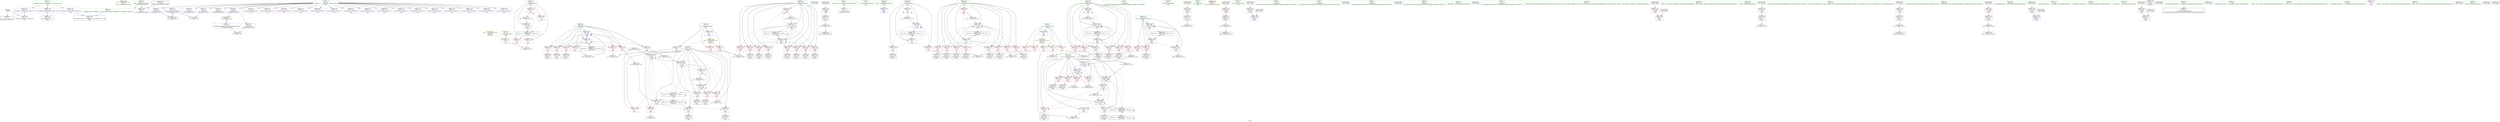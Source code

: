 digraph "SVFG" {
	label="SVFG";

	Node0x5580557dcf60 [shape=record,color=grey,label="{NodeID: 0\nNullPtr}"];
	Node0x5580557dcf60 -> Node0x5580557ef2c0[style=solid];
	Node0x5580557dcf60 -> Node0x558055801ad0[style=solid];
	Node0x558055801bd0 [shape=record,color=blue,label="{NodeID: 194\n69\<--68\n.addr\<--\n__cxx_global_array_dtor\n}"];
	Node0x5580557ff210 [shape=record,color=purple,label="{NodeID: 111\n53\<--52\narrayctor.next\<--arrayctor.cur\n__cxx_global_var_init.1\n}"];
	Node0x5580557ff210 -> Node0x5580558038c0[style=solid];
	Node0x5580557ff210 -> Node0x558055813b80[style=solid];
	Node0x5580557ee070 [shape=record,color=green,label="{NodeID: 28\n93\<--94\n__\<--___field_insensitive\nmain\n}"];
	Node0x5580557ee070 -> Node0x558055803f30[style=solid];
	Node0x5580557ee070 -> Node0x558055804000[style=solid];
	Node0x5580557ee070 -> Node0x5580558040d0[style=solid];
	Node0x5580557ee070 -> Node0x558055801d70[style=solid];
	Node0x5580557ee070 -> Node0x55805580a0a0[style=solid];
	Node0x558055811000 [shape=record,color=grey,label="{NodeID: 305\n201 = Binary(200, 202, )\n}"];
	Node0x558055811000 -> Node0x558055802320[style=solid];
	Node0x558055804d00 [shape=record,color=red,label="{NodeID: 139\n166\<--99\n\<--j\nmain\n}"];
	Node0x558055804d00 -> Node0x558055812080[style=solid];
	Node0x5580557ff920 [shape=record,color=black,label="{NodeID: 56\n190\<--189\nconv28\<--\nmain\n}"];
	Node0x55805583b1c0 [shape=record,color=black,label="{NodeID: 416\n61 = PHI()\n}"];
	Node0x558055813a00 [shape=record,color=grey,label="{NodeID: 333\n221 = cmp(220, 164, )\n}"];
	Node0x558055813a00 -> Node0x558055484770[style=solid];
	Node0x5580558063c0 [shape=record,color=red,label="{NodeID: 167\n353\<--105\n\<--j65\nmain\n}"];
	Node0x5580558063c0 -> Node0x558055811a80[style=solid];
	Node0x558055800fe0 [shape=record,color=purple,label="{NodeID: 84\n31\<--4\n\<--_ZStL8__ioinit\n__cxx_global_var_init\n}"];
	Node0x5580557ed6f0 [shape=record,color=green,label="{NodeID: 1\n7\<--1\n__dso_handle\<--dummyObj\nGlob }"];
	Node0x558055801ca0 [shape=record,color=blue,label="{NodeID: 195\n89\<--9\nretval\<--\nmain\n}"];
	Node0x5580557ff2e0 [shape=record,color=purple,label="{NodeID: 112\n76\<--75\narraydestroy.element\<--arraydestroy.elementPast\n__cxx_global_array_dtor\n}"];
	Node0x5580557ff2e0 -> Node0x5580558108e0[style=solid];
	Node0x5580557ff2e0 -> Node0x558055813d00[style=solid];
	Node0x5580557ee140 [shape=record,color=green,label="{NodeID: 29\n95\<--96\ni\<--i_field_insensitive\nmain\n}"];
	Node0x5580557ee140 -> Node0x5580558041a0[style=solid];
	Node0x5580557ee140 -> Node0x558055804270[style=solid];
	Node0x5580557ee140 -> Node0x558055804340[style=solid];
	Node0x5580557ee140 -> Node0x558055801e40[style=solid];
	Node0x5580557ee140 -> Node0x558055801f10[style=solid];
	Node0x558055811180 [shape=record,color=grey,label="{NodeID: 306\n246 = Binary(245, 116, )\n}"];
	Node0x558055811180 -> Node0x558055802660[style=solid];
	Node0x558055804dd0 [shape=record,color=red,label="{NodeID: 140\n189\<--99\n\<--j\nmain\n}"];
	Node0x558055804dd0 -> Node0x5580557ff920[style=solid];
	Node0x5580557ff9f0 [shape=record,color=black,label="{NodeID: 57\n194\<--193\nidxprom30\<--\nmain\n}"];
	Node0x558055813b80 [shape=record,color=grey,label="{NodeID: 334\n59 = cmp(53, 58, )\n}"];
	Node0x558055806490 [shape=record,color=red,label="{NodeID: 168\n280\<--107\n\<--k76\nmain\n}"];
	Node0x558055806490 -> Node0x558055812980[style=solid];
	Node0x5580558010b0 [shape=record,color=purple,label="{NodeID: 85\n50\<--13\n\<--_Z1aB5cxx11\n__cxx_global_var_init.1\n}"];
	Node0x5580558010b0 -> Node0x5580558038c0[style=solid];
	Node0x5580557dcd60 [shape=record,color=green,label="{NodeID: 2\n9\<--1\n\<--dummyObj\nCan only get source location for instruction, argument, global var or function.}"];
	Node0x558055801d70 [shape=record,color=blue,label="{NodeID: 196\n93\<--116\n__\<--\nmain\n}"];
	Node0x558055801d70 -> Node0x558055820cd0[style=dashed];
	Node0x5580557ff3b0 [shape=record,color=red,label="{NodeID: 113\n127\<--8\n\<--n\nmain\n}"];
	Node0x5580557ff3b0 -> Node0x558055813880[style=solid];
	Node0x5580557ee210 [shape=record,color=green,label="{NodeID: 30\n97\<--98\ni7\<--i7_field_insensitive\nmain\n}"];
	Node0x5580557ee210 -> Node0x558055804410[style=solid];
	Node0x5580557ee210 -> Node0x5580558044e0[style=solid];
	Node0x5580557ee210 -> Node0x5580558045b0[style=solid];
	Node0x5580557ee210 -> Node0x558055804680[style=solid];
	Node0x5580557ee210 -> Node0x558055804750[style=solid];
	Node0x5580557ee210 -> Node0x558055804820[style=solid];
	Node0x5580557ee210 -> Node0x5580558048f0[style=solid];
	Node0x5580557ee210 -> Node0x5580558049c0[style=solid];
	Node0x5580557ee210 -> Node0x558055804a90[style=solid];
	Node0x5580557ee210 -> Node0x558055801fe0[style=solid];
	Node0x5580557ee210 -> Node0x558055802730[style=solid];
	Node0x558055811300 [shape=record,color=grey,label="{NodeID: 307\n206 = Binary(205, 116, )\n}"];
	Node0x558055811300 -> Node0x5580558023f0[style=solid];
	Node0x558055804ea0 [shape=record,color=red,label="{NodeID: 141\n205\<--99\n\<--j\nmain\n}"];
	Node0x558055804ea0 -> Node0x558055811300[style=solid];
	Node0x5580557ffac0 [shape=record,color=black,label="{NodeID: 58\n197\<--196\nconv32\<--\nmain\n}"];
	Node0x558055813d00 [shape=record,color=grey,label="{NodeID: 335\n81 = cmp(76, 80, )\n}"];
	Node0x558055806560 [shape=record,color=red,label="{NodeID: 169\n283\<--107\n\<--k76\nmain\n}"];
	Node0x558055806560 -> Node0x5580558003b0[style=solid];
	Node0x558055801180 [shape=record,color=purple,label="{NodeID: 86\n57\<--13\n\<--_Z1aB5cxx11\n__cxx_global_var_init.1\n}"];
	Node0x5580557ecec0 [shape=record,color=green,label="{NodeID: 3\n16\<--1\n_ZSt3cin\<--dummyObj\nGlob }"];
	Node0x558055801e40 [shape=record,color=blue,label="{NodeID: 197\n95\<--9\ni\<--\nmain\n}"];
	Node0x558055801e40 -> Node0x5580558041a0[style=dashed];
	Node0x558055801e40 -> Node0x558055804270[style=dashed];
	Node0x558055801e40 -> Node0x558055804340[style=dashed];
	Node0x558055801e40 -> Node0x558055801f10[style=dashed];
	Node0x558055801e40 -> Node0x5580558211d0[style=dashed];
	Node0x5580557ff480 [shape=record,color=red,label="{NodeID: 114\n144\<--8\n\<--n\nmain\n}"];
	Node0x5580557ff480 -> Node0x558055812e00[style=solid];
	Node0x5580557ee2e0 [shape=record,color=green,label="{NodeID: 31\n99\<--100\nj\<--j_field_insensitive\nmain\n}"];
	Node0x5580557ee2e0 -> Node0x558055804b60[style=solid];
	Node0x5580557ee2e0 -> Node0x558055804c30[style=solid];
	Node0x5580557ee2e0 -> Node0x558055804d00[style=solid];
	Node0x5580557ee2e0 -> Node0x558055804dd0[style=solid];
	Node0x5580557ee2e0 -> Node0x558055804ea0[style=solid];
	Node0x5580557ee2e0 -> Node0x558055804f70[style=solid];
	Node0x5580557ee2e0 -> Node0x558055805040[style=solid];
	Node0x5580557ee2e0 -> Node0x5580558020b0[style=solid];
	Node0x5580557ee2e0 -> Node0x558055802660[style=solid];
	Node0x558055811480 [shape=record,color=grey,label="{NodeID: 308\n310 = Binary(309, 202, )\n}"];
	Node0x558055811480 -> Node0x558055809a20[style=solid];
	Node0x558055804f70 [shape=record,color=red,label="{NodeID: 142\n228\<--99\n\<--j\nmain\n}"];
	Node0x558055804f70 -> Node0x5580557ffed0[style=solid];
	Node0x5580557ffb90 [shape=record,color=black,label="{NodeID: 59\n214\<--213\nidxprom37\<--\nmain\n}"];
	Node0x558055813e80 [shape=record,color=grey,label="{NodeID: 336\n163 = cmp(162, 164, )\n}"];
	Node0x558055806630 [shape=record,color=red,label="{NodeID: 170\n302\<--107\n\<--k76\nmain\n}"];
	Node0x558055806630 -> Node0x5580558007c0[style=solid];
	Node0x558055801250 [shape=record,color=purple,label="{NodeID: 87\n58\<--13\n\<--_Z1aB5cxx11\n__cxx_global_var_init.1\n}"];
	Node0x558055801250 -> Node0x558055813b80[style=solid];
	Node0x5580557ecf50 [shape=record,color=green,label="{NodeID: 4\n17\<--1\n.str\<--dummyObj\nGlob }"];
	Node0x558055801f10 [shape=record,color=blue,label="{NodeID: 198\n95\<--138\ni\<--inc\nmain\n}"];
	Node0x558055801f10 -> Node0x5580558041a0[style=dashed];
	Node0x558055801f10 -> Node0x558055804270[style=dashed];
	Node0x558055801f10 -> Node0x558055804340[style=dashed];
	Node0x558055801f10 -> Node0x558055801f10[style=dashed];
	Node0x558055801f10 -> Node0x5580558211d0[style=dashed];
	Node0x5580558039c0 [shape=record,color=red,label="{NodeID: 115\n257\<--8\n\<--n\nmain\n}"];
	Node0x5580558039c0 -> Node0x558055812b00[style=solid];
	Node0x5580557ee3b0 [shape=record,color=green,label="{NodeID: 32\n101\<--102\nk\<--k_field_insensitive\nmain\n}"];
	Node0x5580557ee3b0 -> Node0x558055805110[style=solid];
	Node0x5580557ee3b0 -> Node0x5580558051e0[style=solid];
	Node0x5580557ee3b0 -> Node0x5580558052b0[style=solid];
	Node0x5580557ee3b0 -> Node0x558055805380[style=solid];
	Node0x5580557ee3b0 -> Node0x558055805450[style=solid];
	Node0x5580557ee3b0 -> Node0x558055805520[style=solid];
	Node0x5580557ee3b0 -> Node0x5580558055f0[style=solid];
	Node0x5580557ee3b0 -> Node0x5580558056c0[style=solid];
	Node0x5580557ee3b0 -> Node0x558055802180[style=solid];
	Node0x5580557ee3b0 -> Node0x558055802320[style=solid];
	Node0x5580557ee3b0 -> Node0x5580558023f0[style=solid];
	Node0x5580557ee3b0 -> Node0x558055802590[style=solid];
	Node0x558055807fa0 [shape=record,color=yellow,style=double,label="{NodeID: 392\nRETMU(2V_2)\npts\{70 \}\nFun[__cxx_global_array_dtor]}"];
	Node0x558055811600 [shape=record,color=grey,label="{NodeID: 309\n240 = Binary(239, 116, )\n}"];
	Node0x558055811600 -> Node0x558055802590[style=solid];
	Node0x558055805040 [shape=record,color=red,label="{NodeID: 143\n245\<--99\n\<--j\nmain\n}"];
	Node0x558055805040 -> Node0x558055811180[style=solid];
	Node0x5580557ffc60 [shape=record,color=black,label="{NodeID: 60\n217\<--216\nconv39\<--\nmain\n}"];
	Node0x558055814000 [shape=record,color=grey,label="{NodeID: 337\n291 = cmp(290, 164, )\n}"];
	Node0x558055814000 -> Node0x558055810340[style=solid];
	Node0x558055806700 [shape=record,color=red,label="{NodeID: 171\n309\<--107\n\<--k76\nmain\n}"];
	Node0x558055806700 -> Node0x558055811480[style=solid];
	Node0x558055801320 [shape=record,color=purple,label="{NodeID: 88\n72\<--13\n\<--_Z1aB5cxx11\n__cxx_global_array_dtor\n}"];
	Node0x5580557ec400 [shape=record,color=green,label="{NodeID: 5\n19\<--1\n_ZSt4cout\<--dummyObj\nGlob }"];
	Node0x55805566c170 [shape=record,color=yellow,style=double,label="{NodeID: 365\n4V_1 = ENCHI(MR_4V_0)\npts\{10 \}\nFun[main]}"];
	Node0x55805566c170 -> Node0x5580557ff3b0[style=dashed];
	Node0x55805566c170 -> Node0x5580557ff480[style=dashed];
	Node0x55805566c170 -> Node0x5580558039c0[style=dashed];
	Node0x55805566c170 -> Node0x558055803a50[style=dashed];
	Node0x55805566c170 -> Node0x558055803b20[style=dashed];
	Node0x558055801fe0 [shape=record,color=blue,label="{NodeID: 199\n97\<--9\ni7\<--\nmain\n}"];
	Node0x558055801fe0 -> Node0x558055804410[style=dashed];
	Node0x558055801fe0 -> Node0x5580558044e0[style=dashed];
	Node0x558055801fe0 -> Node0x5580558045b0[style=dashed];
	Node0x558055801fe0 -> Node0x558055804680[style=dashed];
	Node0x558055801fe0 -> Node0x558055804750[style=dashed];
	Node0x558055801fe0 -> Node0x558055804820[style=dashed];
	Node0x558055801fe0 -> Node0x5580558048f0[style=dashed];
	Node0x558055801fe0 -> Node0x5580558049c0[style=dashed];
	Node0x558055801fe0 -> Node0x558055804a90[style=dashed];
	Node0x558055801fe0 -> Node0x558055802730[style=dashed];
	Node0x558055801fe0 -> Node0x5580558216d0[style=dashed];
	Node0x558055803a50 [shape=record,color=red,label="{NodeID: 116\n318\<--8\n\<--n\nmain\n}"];
	Node0x558055803a50 -> Node0x558055813280[style=solid];
	Node0x5580557ee480 [shape=record,color=green,label="{NodeID: 33\n103\<--104\ni61\<--i61_field_insensitive\nmain\n}"];
	Node0x5580557ee480 -> Node0x558055805790[style=solid];
	Node0x5580557ee480 -> Node0x558055805860[style=solid];
	Node0x5580557ee480 -> Node0x558055805930[style=solid];
	Node0x5580557ee480 -> Node0x558055805a00[style=solid];
	Node0x5580557ee480 -> Node0x558055805ad0[style=solid];
	Node0x5580557ee480 -> Node0x558055805ba0[style=solid];
	Node0x5580557ee480 -> Node0x558055805c70[style=solid];
	Node0x5580557ee480 -> Node0x558055802800[style=solid];
	Node0x5580557ee480 -> Node0x558055809e30[style=solid];
	Node0x558055838420 [shape=record,color=black,label="{NodeID: 393\n191 = PHI()\n}"];
	Node0x558055838420 -> Node0x558055806f20[style=solid];
	Node0x558055811780 [shape=record,color=grey,label="{NodeID: 310\n359 = Binary(358, 116, )\n}"];
	Node0x558055811780 -> Node0x558055809e30[style=solid];
	Node0x558055805110 [shape=record,color=red,label="{NodeID: 144\n170\<--101\n\<--k\nmain\n}"];
	Node0x558055805110 -> Node0x558055812800[style=solid];
	Node0x5580557ffd30 [shape=record,color=black,label="{NodeID: 61\n220\<--219\nconv41\<--\nmain\n}"];
	Node0x5580557ffd30 -> Node0x558055813a00[style=solid];
	Node0x5580558067d0 [shape=record,color=red,label="{NodeID: 172\n317\<--107\n\<--k76\nmain\n}"];
	Node0x5580558067d0 -> Node0x558055813280[style=solid];
	Node0x5580558013f0 [shape=record,color=purple,label="{NodeID: 89\n73\<--13\n\<--_Z1aB5cxx11\n__cxx_global_array_dtor\n}"];
	Node0x5580558013f0 -> Node0x5580558108e0[style=solid];
	Node0x5580557ec490 [shape=record,color=green,label="{NodeID: 6\n21\<--1\n\<--dummyObj\nCan only get source location for instruction, argument, global var or function.}"];
	Node0x558055828440 [shape=record,color=yellow,style=double,label="{NodeID: 366\n6V_1 = ENCHI(MR_6V_0)\npts\{12 \}\nFun[main]}"];
	Node0x558055828440 -> Node0x558055803bf0[style=dashed];
	Node0x558055828440 -> Node0x558055803cc0[style=dashed];
	Node0x558055828440 -> Node0x558055803d90[style=dashed];
	Node0x5580558020b0 [shape=record,color=blue,label="{NodeID: 200\n99\<--9\nj\<--\nmain\n}"];
	Node0x5580558020b0 -> Node0x558055804b60[style=dashed];
	Node0x5580558020b0 -> Node0x558055804c30[style=dashed];
	Node0x5580558020b0 -> Node0x558055804d00[style=dashed];
	Node0x5580558020b0 -> Node0x558055804dd0[style=dashed];
	Node0x5580558020b0 -> Node0x558055804ea0[style=dashed];
	Node0x5580558020b0 -> Node0x558055804f70[style=dashed];
	Node0x5580558020b0 -> Node0x558055805040[style=dashed];
	Node0x5580558020b0 -> Node0x5580558020b0[style=dashed];
	Node0x5580558020b0 -> Node0x558055802660[style=dashed];
	Node0x5580558020b0 -> Node0x558055821bd0[style=dashed];
	Node0x558055803b20 [shape=record,color=red,label="{NodeID: 117\n370\<--8\n\<--n\nmain\n}"];
	Node0x558055803b20 -> Node0x558055813580[style=solid];
	Node0x5580557ee940 [shape=record,color=green,label="{NodeID: 34\n105\<--106\nj65\<--j65_field_insensitive\nmain\n}"];
	Node0x5580557ee940 -> Node0x558055805d40[style=solid];
	Node0x5580557ee940 -> Node0x558055805e10[style=solid];
	Node0x5580557ee940 -> Node0x558055805ee0[style=solid];
	Node0x5580557ee940 -> Node0x558055805fb0[style=solid];
	Node0x5580557ee940 -> Node0x558055806080[style=solid];
	Node0x5580557ee940 -> Node0x558055806150[style=solid];
	Node0x5580557ee940 -> Node0x558055806220[style=solid];
	Node0x5580557ee940 -> Node0x5580558062f0[style=solid];
	Node0x5580557ee940 -> Node0x5580558063c0[style=solid];
	Node0x5580557ee940 -> Node0x5580558028d0[style=solid];
	Node0x5580557ee940 -> Node0x558055809d60[style=solid];
	Node0x558055839320 [shape=record,color=black,label="{NodeID: 394\n198 = PHI()\n}"];
	Node0x558055839320 -> Node0x558055802250[style=solid];
	Node0x558055811900 [shape=record,color=grey,label="{NodeID: 311\n386 = Binary(385, 116, )\n}"];
	Node0x558055811900 -> Node0x558055809fd0[style=solid];
	Node0x5580558051e0 [shape=record,color=red,label="{NodeID: 145\n176\<--101\n\<--k\nmain\n}"];
	Node0x5580558051e0 -> Node0x5580557ff6b0[style=solid];
	Node0x5580557ffe00 [shape=record,color=black,label="{NodeID: 62\n226\<--225\nidxprom45\<--\nmain\n}"];
	Node0x55805581f3d0 [shape=record,color=black,label="{NodeID: 339\nMR_20V_4 = PHI(MR_20V_11, MR_20V_3, )\npts\{102 \}\n}"];
	Node0x55805581f3d0 -> Node0x558055802180[style=dashed];
	Node0x55805581f3d0 -> Node0x55805581f3d0[style=dashed];
	Node0x55805581f3d0 -> Node0x5580558220d0[style=dashed];
	Node0x5580558068a0 [shape=record,color=red,label="{NodeID: 173\n321\<--107\n\<--k76\nmain\n}"];
	Node0x5580558068a0 -> Node0x558055800960[style=solid];
	Node0x5580558014c0 [shape=record,color=purple,label="{NodeID: 90\n80\<--13\n\<--_Z1aB5cxx11\n__cxx_global_array_dtor\n}"];
	Node0x5580558014c0 -> Node0x558055813d00[style=solid];
	Node0x5580557ed3e0 [shape=record,color=green,label="{NodeID: 7\n116\<--1\n\<--dummyObj\nCan only get source location for instruction, argument, global var or function.}"];
	Node0x558055802180 [shape=record,color=blue,label="{NodeID: 201\n101\<--167\nk\<--sub\nmain\n}"];
	Node0x558055802180 -> Node0x558055805110[style=dashed];
	Node0x558055802180 -> Node0x5580558051e0[style=dashed];
	Node0x558055802180 -> Node0x5580558052b0[style=dashed];
	Node0x558055802180 -> Node0x558055805380[style=dashed];
	Node0x558055802180 -> Node0x558055802320[style=dashed];
	Node0x558055802180 -> Node0x5580558023f0[style=dashed];
	Node0x558055803bf0 [shape=record,color=red,label="{NodeID: 118\n150\<--11\n\<--m\nmain\n}"];
	Node0x558055803bf0 -> Node0x558055813100[style=solid];
	Node0x5580557eea10 [shape=record,color=green,label="{NodeID: 35\n107\<--108\nk76\<--k76_field_insensitive\nmain\n}"];
	Node0x5580557eea10 -> Node0x558055806490[style=solid];
	Node0x5580557eea10 -> Node0x558055806560[style=solid];
	Node0x5580557eea10 -> Node0x558055806630[style=solid];
	Node0x5580557eea10 -> Node0x558055806700[style=solid];
	Node0x5580557eea10 -> Node0x5580558067d0[style=solid];
	Node0x5580557eea10 -> Node0x5580558068a0[style=solid];
	Node0x5580557eea10 -> Node0x558055806970[style=solid];
	Node0x5580557eea10 -> Node0x558055806a40[style=solid];
	Node0x5580557eea10 -> Node0x558055809880[style=solid];
	Node0x5580557eea10 -> Node0x558055809a20[style=solid];
	Node0x5580557eea10 -> Node0x558055809af0[style=solid];
	Node0x5580557eea10 -> Node0x558055809c90[style=solid];
	Node0x558055839420 [shape=record,color=black,label="{NodeID: 395\n122 = PHI()\n}"];
	Node0x558055811a80 [shape=record,color=grey,label="{NodeID: 312\n354 = Binary(353, 116, )\n}"];
	Node0x558055811a80 -> Node0x558055809d60[style=solid];
	Node0x5580558052b0 [shape=record,color=red,label="{NodeID: 146\n196\<--101\n\<--k\nmain\n}"];
	Node0x5580558052b0 -> Node0x5580557ffac0[style=solid];
	Node0x5580557ffed0 [shape=record,color=black,label="{NodeID: 63\n229\<--228\nconv47\<--\nmain\n}"];
	Node0x558055806970 [shape=record,color=red,label="{NodeID: 174\n340\<--107\n\<--k76\nmain\n}"];
	Node0x558055806970 -> Node0x558055800d70[style=solid];
	Node0x558055801590 [shape=record,color=purple,label="{NodeID: 91\n132\<--13\narrayidx\<--_Z1aB5cxx11\nmain\n}"];
	Node0x5580557ed470 [shape=record,color=green,label="{NodeID: 8\n164\<--1\n\<--dummyObj\nCan only get source location for instruction, argument, global var or function.}"];
	Node0x558055828600 [shape=record,color=yellow,style=double,label="{NodeID: 368\n10V_1 = ENCHI(MR_10V_0)\npts\{92 \}\nFun[main]}"];
	Node0x558055828600 -> Node0x558055803e60[style=dashed];
	Node0x558055802250 [shape=record,color=blue,label="{NodeID: 202\n198\<--192\ncall33\<--\nmain\n}"];
	Node0x558055803cc0 [shape=record,color=red,label="{NodeID: 119\n210\<--11\n\<--m\nmain\n}"];
	Node0x558055803cc0 -> Node0x558055812c80[style=solid];
	Node0x5580557eeae0 [shape=record,color=green,label="{NodeID: 36\n109\<--110\ni129\<--i129_field_insensitive\nmain\n}"];
	Node0x5580557eeae0 -> Node0x558055806b10[style=solid];
	Node0x5580557eeae0 -> Node0x558055806be0[style=solid];
	Node0x5580557eeae0 -> Node0x558055806cb0[style=solid];
	Node0x5580557eeae0 -> Node0x558055809f00[style=solid];
	Node0x5580557eeae0 -> Node0x558055809fd0[style=solid];
	Node0x558055839520 [shape=record,color=black,label="{NodeID: 396\n123 = PHI()\n}"];
	Node0x558055811c00 [shape=record,color=grey,label="{NodeID: 313\n391 = Binary(390, 116, )\n}"];
	Node0x558055811c00 -> Node0x55805580a0a0[style=solid];
	Node0x558055805380 [shape=record,color=red,label="{NodeID: 147\n200\<--101\n\<--k\nmain\n}"];
	Node0x558055805380 -> Node0x558055811000[style=solid];
	Node0x5580557fffa0 [shape=record,color=black,label="{NodeID: 64\n233\<--232\nidxprom49\<--\nmain\n}"];
	Node0x558055806a40 [shape=record,color=red,label="{NodeID: 175\n347\<--107\n\<--k76\nmain\n}"];
	Node0x558055806a40 -> Node0x558055812200[style=solid];
	Node0x558055801660 [shape=record,color=purple,label="{NodeID: 92\n155\<--13\narrayidx15\<--_Z1aB5cxx11\nmain\n}"];
	Node0x5580557ed500 [shape=record,color=green,label="{NodeID: 9\n184\<--1\n\<--dummyObj\nCan only get source location for instruction, argument, global var or function.}"];
	Node0x558055802320 [shape=record,color=blue,label="{NodeID: 203\n101\<--201\nk\<--dec\nmain\n}"];
	Node0x558055802320 -> Node0x558055805110[style=dashed];
	Node0x558055802320 -> Node0x5580558051e0[style=dashed];
	Node0x558055802320 -> Node0x5580558052b0[style=dashed];
	Node0x558055802320 -> Node0x558055805380[style=dashed];
	Node0x558055802320 -> Node0x558055802320[style=dashed];
	Node0x558055802320 -> Node0x5580558023f0[style=dashed];
	Node0x558055803d90 [shape=record,color=red,label="{NodeID: 120\n263\<--11\n\<--m\nmain\n}"];
	Node0x558055803d90 -> Node0x558055813400[style=solid];
	Node0x5580557eebb0 [shape=record,color=green,label="{NodeID: 37\n113\<--114\n_ZNSirsERi\<--_ZNSirsERi_field_insensitive\n}"];
	Node0x5580558395f0 [shape=record,color=black,label="{NodeID: 397\n133 = PHI()\n}"];
	Node0x558055811d80 [shape=record,color=grey,label="{NodeID: 314\n314 = Binary(313, 116, )\n}"];
	Node0x558055811d80 -> Node0x558055809af0[style=solid];
	Node0x558055805450 [shape=record,color=red,label="{NodeID: 148\n209\<--101\n\<--k\nmain\n}"];
	Node0x558055805450 -> Node0x558055812c80[style=solid];
	Node0x558055800070 [shape=record,color=black,label="{NodeID: 65\n236\<--235\nconv51\<--\nmain\n}"];
	Node0x558055806b10 [shape=record,color=red,label="{NodeID: 176\n369\<--109\n\<--i129\nmain\n}"];
	Node0x558055806b10 -> Node0x558055813580[style=solid];
	Node0x558055801730 [shape=record,color=purple,label="{NodeID: 93\n175\<--13\narrayidx21\<--_Z1aB5cxx11\nmain\n}"];
	Node0x5580557eff10 [shape=record,color=green,label="{NodeID: 10\n202\<--1\n\<--dummyObj\nCan only get source location for instruction, argument, global var or function.}"];
	Node0x5580558023f0 [shape=record,color=blue,label="{NodeID: 204\n101\<--206\nk\<--add\nmain\n}"];
	Node0x5580558023f0 -> Node0x558055805450[style=dashed];
	Node0x5580558023f0 -> Node0x558055805520[style=dashed];
	Node0x5580558023f0 -> Node0x5580558055f0[style=dashed];
	Node0x5580558023f0 -> Node0x5580558056c0[style=dashed];
	Node0x5580558023f0 -> Node0x558055802590[style=dashed];
	Node0x5580558023f0 -> Node0x55805581f3d0[style=dashed];
	Node0x558055803e60 [shape=record,color=red,label="{NodeID: 121\n119\<--91\n\<--_\nmain\n}"];
	Node0x558055803e60 -> Node0x558055813700[style=solid];
	Node0x5580557eec80 [shape=record,color=green,label="{NodeID: 38\n134\<--135\n_ZStrsIcSt11char_traitsIcESaIcEERSt13basic_istreamIT_T0_ES7_RNSt7__cxx1112basic_stringIS4_S5_T1_EE\<--_ZStrsIcSt11char_traitsIcESaIcEERSt13basic_istreamIT_T0_ES7_RNSt7__cxx1112basic_stringIS4_S5_T1_EE_field_insensitive\n}"];
	Node0x5580558396c0 [shape=record,color=black,label="{NodeID: 398\n230 = PHI()\n}"];
	Node0x5580558396c0 -> Node0x5580558070c0[style=solid];
	Node0x558055811f00 [shape=record,color=grey,label="{NodeID: 315\n138 = Binary(137, 116, )\n}"];
	Node0x558055811f00 -> Node0x558055801f10[style=solid];
	Node0x558055805520 [shape=record,color=red,label="{NodeID: 149\n216\<--101\n\<--k\nmain\n}"];
	Node0x558055805520 -> Node0x5580557ffc60[style=solid];
	Node0x558055800140 [shape=record,color=black,label="{NodeID: 66\n267\<--266\nidxprom69\<--\nmain\n}"];
	Node0x558055806be0 [shape=record,color=red,label="{NodeID: 177\n373\<--109\n\<--i129\nmain\n}"];
	Node0x558055806be0 -> Node0x558055800f10[style=solid];
	Node0x558055801800 [shape=record,color=purple,label="{NodeID: 94\n188\<--13\narrayidx27\<--_Z1aB5cxx11\nmain\n}"];
	Node0x5580557effe0 [shape=record,color=green,label="{NodeID: 11\n4\<--6\n_ZStL8__ioinit\<--_ZStL8__ioinit_field_insensitive\nGlob }"];
	Node0x5580557effe0 -> Node0x558055800fe0[style=solid];
	Node0x5580558024c0 [shape=record,color=blue,label="{NodeID: 205\n237\<--231\ncall52\<--\nmain\n}"];
	Node0x558055803f30 [shape=record,color=red,label="{NodeID: 122\n118\<--93\n\<--__\nmain\n}"];
	Node0x558055803f30 -> Node0x558055813700[style=solid];
	Node0x5580557eed50 [shape=record,color=green,label="{NodeID: 39\n159\<--160\n_ZNSt7__cxx1112basic_stringIcSt11char_traitsIcESaIcEEixEm\<--_ZNSt7__cxx1112basic_stringIcSt11char_traitsIcESaIcEEixEm_field_insensitive\n}"];
	Node0x558055839820 [shape=record,color=black,label="{NodeID: 399\n237 = PHI()\n}"];
	Node0x558055839820 -> Node0x5580558024c0[style=solid];
	Node0x558055812080 [shape=record,color=grey,label="{NodeID: 316\n167 = Binary(166, 116, )\n}"];
	Node0x558055812080 -> Node0x558055802180[style=solid];
	Node0x5580558055f0 [shape=record,color=red,label="{NodeID: 150\n235\<--101\n\<--k\nmain\n}"];
	Node0x5580558055f0 -> Node0x558055800070[style=solid];
	Node0x558055800210 [shape=record,color=black,label="{NodeID: 67\n270\<--269\nconv71\<--\nmain\n}"];
	Node0x558055820cd0 [shape=record,color=black,label="{NodeID: 344\nMR_12V_3 = PHI(MR_12V_4, MR_12V_2, )\npts\{94 \}\n}"];
	Node0x558055820cd0 -> Node0x558055803f30[style=dashed];
	Node0x558055820cd0 -> Node0x558055804000[style=dashed];
	Node0x558055820cd0 -> Node0x5580558040d0[style=dashed];
	Node0x558055820cd0 -> Node0x55805580a0a0[style=dashed];
	Node0x558055806cb0 [shape=record,color=red,label="{NodeID: 178\n385\<--109\n\<--i129\nmain\n}"];
	Node0x558055806cb0 -> Node0x558055811900[style=solid];
	Node0x5580558018d0 [shape=record,color=purple,label="{NodeID: 95\n195\<--13\narrayidx31\<--_Z1aB5cxx11\nmain\n}"];
	Node0x5580557f00b0 [shape=record,color=green,label="{NodeID: 12\n8\<--10\nn\<--n_field_insensitive\nGlob }"];
	Node0x5580557f00b0 -> Node0x5580557ff3b0[style=solid];
	Node0x5580557f00b0 -> Node0x5580557ff480[style=solid];
	Node0x5580557f00b0 -> Node0x5580558039c0[style=solid];
	Node0x5580557f00b0 -> Node0x558055803a50[style=solid];
	Node0x5580557f00b0 -> Node0x558055803b20[style=solid];
	Node0x5580557f00b0 -> Node0x5580558075a0[style=solid];
	Node0x558055802590 [shape=record,color=blue,label="{NodeID: 206\n101\<--240\nk\<--inc53\nmain\n}"];
	Node0x558055802590 -> Node0x558055805450[style=dashed];
	Node0x558055802590 -> Node0x558055805520[style=dashed];
	Node0x558055802590 -> Node0x5580558055f0[style=dashed];
	Node0x558055802590 -> Node0x5580558056c0[style=dashed];
	Node0x558055802590 -> Node0x558055802590[style=dashed];
	Node0x558055802590 -> Node0x55805581f3d0[style=dashed];
	Node0x558055804000 [shape=record,color=red,label="{NodeID: 123\n362\<--93\n\<--__\nmain\n}"];
	Node0x5580557eee20 [shape=record,color=green,label="{NodeID: 40\n365\<--366\nprintf\<--printf_field_insensitive\n}"];
	Node0x558055839920 [shape=record,color=black,label="{NodeID: 400\n158 = PHI()\n}"];
	Node0x558055839920 -> Node0x558055806d80[style=solid];
	Node0x558055812200 [shape=record,color=grey,label="{NodeID: 317\n348 = Binary(347, 116, )\n}"];
	Node0x558055812200 -> Node0x558055809c90[style=solid];
	Node0x5580558056c0 [shape=record,color=red,label="{NodeID: 151\n239\<--101\n\<--k\nmain\n}"];
	Node0x5580558056c0 -> Node0x558055811600[style=solid];
	Node0x5580558002e0 [shape=record,color=black,label="{NodeID: 68\n273\<--272\nconv73\<--\nmain\n}"];
	Node0x5580558002e0 -> Node0x558055812500[style=solid];
	Node0x5580558211d0 [shape=record,color=black,label="{NodeID: 345\nMR_14V_2 = PHI(MR_14V_4, MR_14V_1, )\npts\{96 \}\n}"];
	Node0x5580558211d0 -> Node0x558055801e40[style=dashed];
	Node0x558055806d80 [shape=record,color=red,label="{NodeID: 179\n161\<--158\n\<--call16\nmain\n}"];
	Node0x558055806d80 -> Node0x5580557ef7d0[style=solid];
	Node0x5580557fe580 [shape=record,color=purple,label="{NodeID: 96\n215\<--13\narrayidx38\<--_Z1aB5cxx11\nmain\n}"];
	Node0x5580557f0180 [shape=record,color=green,label="{NodeID: 13\n11\<--12\nm\<--m_field_insensitive\nGlob }"];
	Node0x5580557f0180 -> Node0x558055803bf0[style=solid];
	Node0x5580557f0180 -> Node0x558055803cc0[style=solid];
	Node0x5580557f0180 -> Node0x558055803d90[style=solid];
	Node0x5580557f0180 -> Node0x5580558076a0[style=solid];
	Node0x558055802660 [shape=record,color=blue,label="{NodeID: 207\n99\<--246\nj\<--inc56\nmain\n}"];
	Node0x558055802660 -> Node0x558055804b60[style=dashed];
	Node0x558055802660 -> Node0x558055804c30[style=dashed];
	Node0x558055802660 -> Node0x558055804d00[style=dashed];
	Node0x558055802660 -> Node0x558055804dd0[style=dashed];
	Node0x558055802660 -> Node0x558055804ea0[style=dashed];
	Node0x558055802660 -> Node0x558055804f70[style=dashed];
	Node0x558055802660 -> Node0x558055805040[style=dashed];
	Node0x558055802660 -> Node0x5580558020b0[style=dashed];
	Node0x558055802660 -> Node0x558055802660[style=dashed];
	Node0x558055802660 -> Node0x558055821bd0[style=dashed];
	Node0x5580558040d0 [shape=record,color=red,label="{NodeID: 124\n390\<--93\n\<--__\nmain\n}"];
	Node0x5580558040d0 -> Node0x558055811c00[style=solid];
	Node0x5580557eeef0 [shape=record,color=green,label="{NodeID: 41\n377\<--378\n_ZStlsIcSt11char_traitsIcESaIcEERSt13basic_ostreamIT_T0_ES7_RKNSt7__cxx1112basic_stringIS4_S5_T1_EE\<--_ZStlsIcSt11char_traitsIcESaIcEERSt13basic_ostreamIT_T0_ES7_RKNSt7__cxx1112basic_stringIS4_S5_T1_EE_field_insensitive\n}"];
	Node0x558055839a20 [shape=record,color=black,label="{NodeID: 401\n178 = PHI()\n}"];
	Node0x558055839a20 -> Node0x558055806e50[style=solid];
	Node0x558055812380 [shape=record,color=grey,label="{NodeID: 318\n251 = Binary(250, 116, )\n}"];
	Node0x558055812380 -> Node0x558055802730[style=solid];
	Node0x558055805790 [shape=record,color=red,label="{NodeID: 152\n256\<--103\n\<--i61\nmain\n}"];
	Node0x558055805790 -> Node0x558055812b00[style=solid];
	Node0x5580558003b0 [shape=record,color=black,label="{NodeID: 69\n284\<--283\nidxprom81\<--\nmain\n}"];
	Node0x5580558216d0 [shape=record,color=black,label="{NodeID: 346\nMR_16V_2 = PHI(MR_16V_4, MR_16V_1, )\npts\{98 \}\n}"];
	Node0x5580558216d0 -> Node0x558055801fe0[style=dashed];
	Node0x558055806e50 [shape=record,color=red,label="{NodeID: 180\n179\<--178\n\<--call23\nmain\n}"];
	Node0x558055806e50 -> Node0x5580557ff780[style=solid];
	Node0x5580557fe650 [shape=record,color=purple,label="{NodeID: 97\n227\<--13\narrayidx46\<--_Z1aB5cxx11\nmain\n}"];
	Node0x5580557f0250 [shape=record,color=green,label="{NodeID: 14\n13\<--15\n_Z1aB5cxx11\<--_Z1aB5cxx11_field_insensitive\nGlob }"];
	Node0x5580557f0250 -> Node0x5580558010b0[style=solid];
	Node0x5580557f0250 -> Node0x558055801180[style=solid];
	Node0x5580557f0250 -> Node0x558055801250[style=solid];
	Node0x5580557f0250 -> Node0x558055801320[style=solid];
	Node0x5580557f0250 -> Node0x5580558013f0[style=solid];
	Node0x5580557f0250 -> Node0x5580558014c0[style=solid];
	Node0x5580557f0250 -> Node0x558055801590[style=solid];
	Node0x5580557f0250 -> Node0x558055801660[style=solid];
	Node0x5580557f0250 -> Node0x558055801730[style=solid];
	Node0x5580557f0250 -> Node0x558055801800[style=solid];
	Node0x5580557f0250 -> Node0x5580558018d0[style=solid];
	Node0x5580557f0250 -> Node0x5580557fe580[style=solid];
	Node0x5580557f0250 -> Node0x5580557fe650[style=solid];
	Node0x5580557f0250 -> Node0x5580557fe720[style=solid];
	Node0x5580557f0250 -> Node0x5580557fe7f0[style=solid];
	Node0x5580557f0250 -> Node0x5580557fe8c0[style=solid];
	Node0x5580557f0250 -> Node0x5580557fe990[style=solid];
	Node0x5580557f0250 -> Node0x5580557fea60[style=solid];
	Node0x5580557f0250 -> Node0x5580557feb30[style=solid];
	Node0x5580557f0250 -> Node0x5580557fec00[style=solid];
	Node0x5580557f0250 -> Node0x5580557fecd0[style=solid];
	Node0x5580557f0250 -> Node0x5580557feda0[style=solid];
	Node0x558055802730 [shape=record,color=blue,label="{NodeID: 208\n97\<--251\ni7\<--inc59\nmain\n}"];
	Node0x558055802730 -> Node0x558055804410[style=dashed];
	Node0x558055802730 -> Node0x5580558044e0[style=dashed];
	Node0x558055802730 -> Node0x5580558045b0[style=dashed];
	Node0x558055802730 -> Node0x558055804680[style=dashed];
	Node0x558055802730 -> Node0x558055804750[style=dashed];
	Node0x558055802730 -> Node0x558055804820[style=dashed];
	Node0x558055802730 -> Node0x5580558048f0[style=dashed];
	Node0x558055802730 -> Node0x5580558049c0[style=dashed];
	Node0x558055802730 -> Node0x558055804a90[style=dashed];
	Node0x558055802730 -> Node0x558055802730[style=dashed];
	Node0x558055802730 -> Node0x5580558216d0[style=dashed];
	Node0x5580558041a0 [shape=record,color=red,label="{NodeID: 125\n126\<--95\n\<--i\nmain\n}"];
	Node0x5580558041a0 -> Node0x558055813880[style=solid];
	Node0x5580557eefc0 [shape=record,color=green,label="{NodeID: 42\n380\<--381\n_ZSt4endlIcSt11char_traitsIcEERSt13basic_ostreamIT_T0_ES6_\<--_ZSt4endlIcSt11char_traitsIcEERSt13basic_ostreamIT_T0_ES6__field_insensitive\n}"];
	Node0x558055839b20 [shape=record,color=black,label="{NodeID: 402\n326 = PHI()\n}"];
	Node0x558055839b20 -> Node0x558055807400[style=solid];
	Node0x558055812500 [shape=record,color=grey,label="{NodeID: 319\n274 = cmp(273, 164, )\n}"];
	Node0x558055805860 [shape=record,color=red,label="{NodeID: 153\n266\<--103\n\<--i61\nmain\n}"];
	Node0x558055805860 -> Node0x558055800140[style=solid];
	Node0x558055800480 [shape=record,color=black,label="{NodeID: 70\n287\<--286\nconv83\<--\nmain\n}"];
	Node0x558055821bd0 [shape=record,color=black,label="{NodeID: 347\nMR_18V_2 = PHI(MR_18V_3, MR_18V_1, )\npts\{100 \}\n}"];
	Node0x558055821bd0 -> Node0x5580558020b0[style=dashed];
	Node0x558055821bd0 -> Node0x558055821bd0[style=dashed];
	Node0x558055806f20 [shape=record,color=red,label="{NodeID: 181\n192\<--191\n\<--call29\nmain\n}"];
	Node0x558055806f20 -> Node0x558055802250[style=solid];
	Node0x5580557fe720 [shape=record,color=purple,label="{NodeID: 98\n234\<--13\narrayidx50\<--_Z1aB5cxx11\nmain\n}"];
	Node0x5580557ec9b0 [shape=record,color=green,label="{NodeID: 15\n20\<--24\nllvm.global_ctors\<--llvm.global_ctors_field_insensitive\nGlob }"];
	Node0x5580557ec9b0 -> Node0x5580557fef40[style=solid];
	Node0x5580557ec9b0 -> Node0x5580557ff010[style=solid];
	Node0x5580557ec9b0 -> Node0x5580557ff110[style=solid];
	Node0x558055802800 [shape=record,color=blue,label="{NodeID: 209\n103\<--9\ni61\<--\nmain\n}"];
	Node0x558055802800 -> Node0x558055805790[style=dashed];
	Node0x558055802800 -> Node0x558055805860[style=dashed];
	Node0x558055802800 -> Node0x558055805930[style=dashed];
	Node0x558055802800 -> Node0x558055805a00[style=dashed];
	Node0x558055802800 -> Node0x558055805ad0[style=dashed];
	Node0x558055802800 -> Node0x558055805ba0[style=dashed];
	Node0x558055802800 -> Node0x558055805c70[style=dashed];
	Node0x558055802800 -> Node0x558055809e30[style=dashed];
	Node0x558055802800 -> Node0x5580558225d0[style=dashed];
	Node0x558055804270 [shape=record,color=red,label="{NodeID: 126\n130\<--95\n\<--i\nmain\n}"];
	Node0x558055804270 -> Node0x5580557ef560[style=solid];
	Node0x5580557ef0c0 [shape=record,color=green,label="{NodeID: 43\n382\<--383\n_ZNSolsEPFRSoS_E\<--_ZNSolsEPFRSoS_E_field_insensitive\n}"];
	Node0x558055839c20 [shape=record,color=black,label="{NodeID: 403\n338 = PHI()\n}"];
	Node0x558055839c20 -> Node0x5580558074d0[style=solid];
	Node0x558055812680 [shape=record,color=grey,label="{NodeID: 320\n329 = cmp(328, 164, )\n}"];
	Node0x558055812680 -> Node0x558055803730[style=solid];
	Node0x558055805930 [shape=record,color=red,label="{NodeID: 154\n276\<--103\n\<--i61\nmain\n}"];
	Node0x558055805930 -> Node0x558055810e80[style=solid];
	Node0x558055800550 [shape=record,color=black,label="{NodeID: 71\n290\<--289\nconv85\<--\nmain\n}"];
	Node0x558055800550 -> Node0x558055814000[style=solid];
	Node0x5580558220d0 [shape=record,color=black,label="{NodeID: 348\nMR_20V_2 = PHI(MR_20V_3, MR_20V_1, )\npts\{102 \}\n}"];
	Node0x5580558220d0 -> Node0x55805581f3d0[style=dashed];
	Node0x5580558220d0 -> Node0x5580558220d0[style=dashed];
	Node0x558055806ff0 [shape=record,color=red,label="{NodeID: 182\n219\<--218\n\<--call40\nmain\n}"];
	Node0x558055806ff0 -> Node0x5580557ffd30[style=solid];
	Node0x5580557fe7f0 [shape=record,color=purple,label="{NodeID: 99\n268\<--13\narrayidx70\<--_Z1aB5cxx11\nmain\n}"];
	Node0x5580557eca80 [shape=record,color=green,label="{NodeID: 16\n25\<--26\n__cxx_global_var_init\<--__cxx_global_var_init_field_insensitive\n}"];
	Node0x5580558028d0 [shape=record,color=blue,label="{NodeID: 210\n105\<--9\nj65\<--\nmain\n}"];
	Node0x5580558028d0 -> Node0x558055805d40[style=dashed];
	Node0x5580558028d0 -> Node0x558055805e10[style=dashed];
	Node0x5580558028d0 -> Node0x558055805ee0[style=dashed];
	Node0x5580558028d0 -> Node0x558055805fb0[style=dashed];
	Node0x5580558028d0 -> Node0x558055806080[style=dashed];
	Node0x5580558028d0 -> Node0x558055806150[style=dashed];
	Node0x5580558028d0 -> Node0x558055806220[style=dashed];
	Node0x5580558028d0 -> Node0x5580558062f0[style=dashed];
	Node0x5580558028d0 -> Node0x5580558063c0[style=dashed];
	Node0x5580558028d0 -> Node0x5580558028d0[style=dashed];
	Node0x5580558028d0 -> Node0x558055809d60[style=dashed];
	Node0x5580558028d0 -> Node0x558055822ad0[style=dashed];
	Node0x558055804340 [shape=record,color=red,label="{NodeID: 127\n137\<--95\n\<--i\nmain\n}"];
	Node0x558055804340 -> Node0x558055811f00[style=solid];
	Node0x5580557ef1c0 [shape=record,color=green,label="{NodeID: 44\n22\<--415\n_GLOBAL__sub_I_sevenkplus_0_1.cpp\<--_GLOBAL__sub_I_sevenkplus_0_1.cpp_field_insensitive\n}"];
	Node0x5580557ef1c0 -> Node0x5580558019d0[style=solid];
	Node0x558055839d20 [shape=record,color=black,label="{NodeID: 404\n345 = PHI()\n}"];
	Node0x558055839d20 -> Node0x558055809bc0[style=solid];
	Node0x558055812800 [shape=record,color=grey,label="{NodeID: 321\n171 = cmp(170, 9, )\n}"];
	Node0x558055805a00 [shape=record,color=red,label="{NodeID: 155\n295\<--103\n\<--i61\nmain\n}"];
	Node0x558055805a00 -> Node0x558055800620[style=solid];
	Node0x558055800620 [shape=record,color=black,label="{NodeID: 72\n296\<--295\nidxprom89\<--\nmain\n}"];
	Node0x5580558225d0 [shape=record,color=black,label="{NodeID: 349\nMR_22V_2 = PHI(MR_22V_4, MR_22V_1, )\npts\{104 \}\n}"];
	Node0x5580558225d0 -> Node0x558055802800[style=dashed];
	Node0x5580558070c0 [shape=record,color=red,label="{NodeID: 183\n231\<--230\n\<--call48\nmain\n}"];
	Node0x5580558070c0 -> Node0x5580558024c0[style=solid];
	Node0x5580557fe8c0 [shape=record,color=purple,label="{NodeID: 100\n285\<--13\narrayidx82\<--_Z1aB5cxx11\nmain\n}"];
	Node0x5580557ecb50 [shape=record,color=green,label="{NodeID: 17\n29\<--30\n_ZNSt8ios_base4InitC1Ev\<--_ZNSt8ios_base4InitC1Ev_field_insensitive\n}"];
	Node0x558055809880 [shape=record,color=blue,label="{NodeID: 211\n107\<--277\nk76\<--sub77\nmain\n}"];
	Node0x558055809880 -> Node0x558055806490[style=dashed];
	Node0x558055809880 -> Node0x558055806560[style=dashed];
	Node0x558055809880 -> Node0x558055806630[style=dashed];
	Node0x558055809880 -> Node0x558055806700[style=dashed];
	Node0x558055809880 -> Node0x558055809a20[style=dashed];
	Node0x558055809880 -> Node0x558055809af0[style=dashed];
	Node0x558055804410 [shape=record,color=red,label="{NodeID: 128\n143\<--97\n\<--i7\nmain\n}"];
	Node0x558055804410 -> Node0x558055812e00[style=solid];
	Node0x5580557ef2c0 [shape=record,color=black,label="{NodeID: 45\n2\<--3\ndummyVal\<--dummyVal\n}"];
	Node0x558055839e20 [shape=record,color=black,label="{NodeID: 405\n218 = PHI()\n}"];
	Node0x558055839e20 -> Node0x558055806ff0[style=solid];
	Node0x558055812980 [shape=record,color=grey,label="{NodeID: 322\n281 = cmp(280, 9, )\n}"];
	Node0x558055805ad0 [shape=record,color=red,label="{NodeID: 156\n313\<--103\n\<--i61\nmain\n}"];
	Node0x558055805ad0 -> Node0x558055811d80[style=solid];
	Node0x5580558006f0 [shape=record,color=black,label="{NodeID: 73\n299\<--298\nconv91\<--\nmain\n}"];
	Node0x558055822ad0 [shape=record,color=black,label="{NodeID: 350\nMR_24V_2 = PHI(MR_24V_3, MR_24V_1, )\npts\{106 \}\n}"];
	Node0x558055822ad0 -> Node0x5580558028d0[style=dashed];
	Node0x558055822ad0 -> Node0x558055822ad0[style=dashed];
	Node0x558055807190 [shape=record,color=red,label="{NodeID: 184\n272\<--271\n\<--call72\nmain\n}"];
	Node0x558055807190 -> Node0x5580558002e0[style=solid];
	Node0x5580557fe990 [shape=record,color=purple,label="{NodeID: 101\n297\<--13\narrayidx90\<--_Z1aB5cxx11\nmain\n}"];
	Node0x5580557ecc20 [shape=record,color=green,label="{NodeID: 18\n35\<--36\n__cxa_atexit\<--__cxa_atexit_field_insensitive\n}"];
	Node0x558055828ec0 [shape=record,color=yellow,style=double,label="{NodeID: 378\n2V_1 = ENCHI(MR_2V_0)\npts\{70 \}\nFun[__cxx_global_array_dtor]}"];
	Node0x558055828ec0 -> Node0x558055801bd0[style=dashed];
	Node0x558055809950 [shape=record,color=blue,label="{NodeID: 212\n307\<--301\ncall96\<--\nmain\n}"];
	Node0x5580558044e0 [shape=record,color=red,label="{NodeID: 129\n153\<--97\n\<--i7\nmain\n}"];
	Node0x5580558044e0 -> Node0x5580557ef630[style=solid];
	Node0x5580557ef3c0 [shape=record,color=black,label="{NodeID: 46\n88\<--9\nmain_ret\<--\nmain\n}"];
	Node0x558055839f20 [shape=record,color=black,label="{NodeID: 406\n376 = PHI()\n}"];
	Node0x558055812b00 [shape=record,color=grey,label="{NodeID: 323\n258 = cmp(256, 257, )\n}"];
	Node0x558055805ba0 [shape=record,color=red,label="{NodeID: 157\n333\<--103\n\<--i61\nmain\n}"];
	Node0x558055805ba0 -> Node0x558055800bd0[style=solid];
	Node0x5580558007c0 [shape=record,color=black,label="{NodeID: 74\n303\<--302\nidxprom93\<--\nmain\n}"];
	Node0x558055822fd0 [shape=record,color=black,label="{NodeID: 351\nMR_26V_2 = PHI(MR_26V_3, MR_26V_1, )\npts\{108 \}\n}"];
	Node0x558055822fd0 -> Node0x558055822fd0[style=dashed];
	Node0x558055822fd0 -> Node0x5580558257d0[style=dashed];
	Node0x558055807260 [shape=record,color=red,label="{NodeID: 185\n289\<--288\n\<--call84\nmain\n}"];
	Node0x558055807260 -> Node0x558055800550[style=solid];
	Node0x5580557fea60 [shape=record,color=purple,label="{NodeID: 102\n304\<--13\narrayidx94\<--_Z1aB5cxx11\nmain\n}"];
	Node0x5580557eccf0 [shape=record,color=green,label="{NodeID: 19\n34\<--40\n_ZNSt8ios_base4InitD1Ev\<--_ZNSt8ios_base4InitD1Ev_field_insensitive\n}"];
	Node0x5580557eccf0 -> Node0x5580557ef490[style=solid];
	Node0x558055809a20 [shape=record,color=blue,label="{NodeID: 213\n107\<--310\nk76\<--dec97\nmain\n}"];
	Node0x558055809a20 -> Node0x558055806490[style=dashed];
	Node0x558055809a20 -> Node0x558055806560[style=dashed];
	Node0x558055809a20 -> Node0x558055806630[style=dashed];
	Node0x558055809a20 -> Node0x558055806700[style=dashed];
	Node0x558055809a20 -> Node0x558055809a20[style=dashed];
	Node0x558055809a20 -> Node0x558055809af0[style=dashed];
	Node0x5580558045b0 [shape=record,color=red,label="{NodeID: 130\n173\<--97\n\<--i7\nmain\n}"];
	Node0x5580558045b0 -> Node0x5580557ff5e0[style=solid];
	Node0x5580557ef490 [shape=record,color=black,label="{NodeID: 47\n33\<--34\n\<--_ZNSt8ios_base4InitD1Ev\nCan only get source location for instruction, argument, global var or function.}"];
	Node0x55805583a020 [shape=record,color=black,label="{NodeID: 407\n379 = PHI()\n}"];
	Node0x558055812c80 [shape=record,color=grey,label="{NodeID: 324\n211 = cmp(209, 210, )\n}"];
	Node0x558055805c70 [shape=record,color=red,label="{NodeID: 158\n358\<--103\n\<--i61\nmain\n}"];
	Node0x558055805c70 -> Node0x558055811780[style=solid];
	Node0x558055800890 [shape=record,color=black,label="{NodeID: 75\n306\<--305\nconv95\<--\nmain\n}"];
	Node0x5580558234d0 [shape=record,color=black,label="{NodeID: 352\nMR_28V_2 = PHI(MR_28V_4, MR_28V_1, )\npts\{110 \}\n}"];
	Node0x5580558234d0 -> Node0x558055809f00[style=dashed];
	Node0x558055807330 [shape=record,color=red,label="{NodeID: 186\n301\<--300\n\<--call92\nmain\n}"];
	Node0x558055807330 -> Node0x558055809950[style=solid];
	Node0x5580557feb30 [shape=record,color=purple,label="{NodeID: 103\n323\<--13\narrayidx104\<--_Z1aB5cxx11\nmain\n}"];
	Node0x5580557ed9f0 [shape=record,color=green,label="{NodeID: 20\n47\<--48\n__cxx_global_var_init.1\<--__cxx_global_var_init.1_field_insensitive\n}"];
	Node0x558055809af0 [shape=record,color=blue,label="{NodeID: 214\n107\<--314\nk76\<--add99\nmain\n}"];
	Node0x558055809af0 -> Node0x5580558067d0[style=dashed];
	Node0x558055809af0 -> Node0x5580558068a0[style=dashed];
	Node0x558055809af0 -> Node0x558055806970[style=dashed];
	Node0x558055809af0 -> Node0x558055806a40[style=dashed];
	Node0x558055809af0 -> Node0x558055809c90[style=dashed];
	Node0x558055809af0 -> Node0x5580558257d0[style=dashed];
	Node0x558055804680 [shape=record,color=red,label="{NodeID: 131\n186\<--97\n\<--i7\nmain\n}"];
	Node0x558055804680 -> Node0x5580557ff850[style=solid];
	Node0x5580557ef560 [shape=record,color=black,label="{NodeID: 48\n131\<--130\nidxprom\<--\nmain\n}"];
	Node0x55805583a1e0 [shape=record,color=black,label="{NodeID: 408\n271 = PHI()\n}"];
	Node0x55805583a1e0 -> Node0x558055807190[style=solid];
	Node0x558055812e00 [shape=record,color=grey,label="{NodeID: 325\n145 = cmp(143, 144, )\n}"];
	Node0x558055805d40 [shape=record,color=red,label="{NodeID: 159\n262\<--105\n\<--j65\nmain\n}"];
	Node0x558055805d40 -> Node0x558055813400[style=solid];
	Node0x558055800960 [shape=record,color=black,label="{NodeID: 76\n322\<--321\nidxprom103\<--\nmain\n}"];
	Node0x558055807400 [shape=record,color=red,label="{NodeID: 187\n327\<--326\n\<--call106\nmain\n}"];
	Node0x558055807400 -> Node0x558055800b00[style=solid];
	Node0x5580557fec00 [shape=record,color=purple,label="{NodeID: 104\n335\<--13\narrayidx112\<--_Z1aB5cxx11\nmain\n}"];
	Node0x5580557edac0 [shape=record,color=green,label="{NodeID: 21\n55\<--56\n_ZNSt7__cxx1112basic_stringIcSt11char_traitsIcESaIcEEC1Ev\<--_ZNSt7__cxx1112basic_stringIcSt11char_traitsIcESaIcEEC1Ev_field_insensitive\n}"];
	Node0x558055484770 [shape=record,color=black,label="{NodeID: 298\n223 = PHI(184, 221, )\n}"];
	Node0x558055809bc0 [shape=record,color=blue,label="{NodeID: 215\n345\<--339\ncall118\<--\nmain\n}"];
	Node0x558055804750 [shape=record,color=red,label="{NodeID: 132\n193\<--97\n\<--i7\nmain\n}"];
	Node0x558055804750 -> Node0x5580557ff9f0[style=solid];
	Node0x5580557ef630 [shape=record,color=black,label="{NodeID: 49\n154\<--153\nidxprom14\<--\nmain\n}"];
	Node0x55805583a2b0 [shape=record,color=black,label="{NodeID: 409\n288 = PHI()\n}"];
	Node0x55805583a2b0 -> Node0x558055807260[style=solid];
	Node0x558055812f80 [shape=record,color=grey,label="{NodeID: 326\n181 = cmp(180, 164, )\n}"];
	Node0x558055812f80 -> Node0x55805580fda0[style=solid];
	Node0x558055805e10 [shape=record,color=red,label="{NodeID: 160\n269\<--105\n\<--j65\nmain\n}"];
	Node0x558055805e10 -> Node0x558055800210[style=solid];
	Node0x558055800a30 [shape=record,color=black,label="{NodeID: 77\n325\<--324\nconv105\<--\nmain\n}"];
	Node0x5580558074d0 [shape=record,color=red,label="{NodeID: 188\n339\<--338\n\<--call114\nmain\n}"];
	Node0x5580558074d0 -> Node0x558055809bc0[style=solid];
	Node0x5580557fecd0 [shape=record,color=purple,label="{NodeID: 105\n342\<--13\narrayidx116\<--_Z1aB5cxx11\nmain\n}"];
	Node0x5580557edb90 [shape=record,color=green,label="{NodeID: 22\n62\<--63\n__cxx_global_array_dtor\<--__cxx_global_array_dtor_field_insensitive\n}"];
	Node0x558055803730 [shape=record,color=black,label="{NodeID: 299\n331 = PHI(184, 329, )\n}"];
	Node0x558055809c90 [shape=record,color=blue,label="{NodeID: 216\n107\<--348\nk76\<--inc119\nmain\n}"];
	Node0x558055809c90 -> Node0x5580558067d0[style=dashed];
	Node0x558055809c90 -> Node0x5580558068a0[style=dashed];
	Node0x558055809c90 -> Node0x558055806970[style=dashed];
	Node0x558055809c90 -> Node0x558055806a40[style=dashed];
	Node0x558055809c90 -> Node0x558055809c90[style=dashed];
	Node0x558055809c90 -> Node0x5580558257d0[style=dashed];
	Node0x558055804820 [shape=record,color=red,label="{NodeID: 133\n213\<--97\n\<--i7\nmain\n}"];
	Node0x558055804820 -> Node0x5580557ffb90[style=solid];
	Node0x5580557ef700 [shape=record,color=black,label="{NodeID: 50\n157\<--156\nconv\<--\nmain\n}"];
	Node0x55805583a3b0 [shape=record,color=black,label="{NodeID: 410\n300 = PHI()\n}"];
	Node0x55805583a3b0 -> Node0x558055807330[style=solid];
	Node0x558055813100 [shape=record,color=grey,label="{NodeID: 327\n151 = cmp(149, 150, )\n}"];
	Node0x558055805ee0 [shape=record,color=red,label="{NodeID: 161\n286\<--105\n\<--j65\nmain\n}"];
	Node0x558055805ee0 -> Node0x558055800480[style=solid];
	Node0x558055800b00 [shape=record,color=black,label="{NodeID: 78\n328\<--327\nconv107\<--\nmain\n}"];
	Node0x558055800b00 -> Node0x558055812680[style=solid];
	Node0x5580558075a0 [shape=record,color=blue,label="{NodeID: 189\n8\<--9\nn\<--\nGlob }"];
	Node0x5580558075a0 -> Node0x55805566c170[style=dashed];
	Node0x5580557feda0 [shape=record,color=purple,label="{NodeID: 106\n375\<--13\narrayidx134\<--_Z1aB5cxx11\nmain\n}"];
	Node0x5580557edc60 [shape=record,color=green,label="{NodeID: 23\n69\<--70\n.addr\<--.addr_field_insensitive\n__cxx_global_array_dtor\n}"];
	Node0x5580557edc60 -> Node0x558055801bd0[style=solid];
	Node0x5580558038c0 [shape=record,color=black,label="{NodeID: 300\n52 = PHI(50, 53, )\n}"];
	Node0x5580558038c0 -> Node0x5580557ff210[style=solid];
	Node0x558055809d60 [shape=record,color=blue,label="{NodeID: 217\n105\<--354\nj65\<--inc123\nmain\n}"];
	Node0x558055809d60 -> Node0x558055805d40[style=dashed];
	Node0x558055809d60 -> Node0x558055805e10[style=dashed];
	Node0x558055809d60 -> Node0x558055805ee0[style=dashed];
	Node0x558055809d60 -> Node0x558055805fb0[style=dashed];
	Node0x558055809d60 -> Node0x558055806080[style=dashed];
	Node0x558055809d60 -> Node0x558055806150[style=dashed];
	Node0x558055809d60 -> Node0x558055806220[style=dashed];
	Node0x558055809d60 -> Node0x5580558062f0[style=dashed];
	Node0x558055809d60 -> Node0x5580558063c0[style=dashed];
	Node0x558055809d60 -> Node0x5580558028d0[style=dashed];
	Node0x558055809d60 -> Node0x558055809d60[style=dashed];
	Node0x558055809d60 -> Node0x558055822ad0[style=dashed];
	Node0x5580558048f0 [shape=record,color=red,label="{NodeID: 134\n225\<--97\n\<--i7\nmain\n}"];
	Node0x5580558048f0 -> Node0x5580557ffe00[style=solid];
	Node0x5580557ef7d0 [shape=record,color=black,label="{NodeID: 51\n162\<--161\nconv17\<--\nmain\n}"];
	Node0x5580557ef7d0 -> Node0x558055813e80[style=solid];
	Node0x55805583a4b0 [shape=record,color=black,label="{NodeID: 411\n307 = PHI()\n}"];
	Node0x55805583a4b0 -> Node0x558055809950[style=solid];
	Node0x558055813280 [shape=record,color=grey,label="{NodeID: 328\n319 = cmp(317, 318, )\n}"];
	Node0x558055805fb0 [shape=record,color=red,label="{NodeID: 162\n298\<--105\n\<--j65\nmain\n}"];
	Node0x558055805fb0 -> Node0x5580558006f0[style=solid];
	Node0x558055800bd0 [shape=record,color=black,label="{NodeID: 79\n334\<--333\nidxprom111\<--\nmain\n}"];
	Node0x5580558076a0 [shape=record,color=blue,label="{NodeID: 190\n11\<--9\nm\<--\nGlob }"];
	Node0x5580558076a0 -> Node0x558055828440[style=dashed];
	Node0x5580557fee70 [shape=record,color=purple,label="{NodeID: 107\n363\<--17\n\<--.str\nmain\n}"];
	Node0x5580557edd30 [shape=record,color=green,label="{NodeID: 24\n78\<--79\n_ZNSt7__cxx1112basic_stringIcSt11char_traitsIcESaIcEED1Ev\<--_ZNSt7__cxx1112basic_stringIcSt11char_traitsIcESaIcEED1Ev_field_insensitive\n}"];
	Node0x55805580fda0 [shape=record,color=black,label="{NodeID: 301\n183 = PHI(184, 181, )\n}"];
	Node0x558055809e30 [shape=record,color=blue,label="{NodeID: 218\n103\<--359\ni61\<--inc126\nmain\n}"];
	Node0x558055809e30 -> Node0x558055805790[style=dashed];
	Node0x558055809e30 -> Node0x558055805860[style=dashed];
	Node0x558055809e30 -> Node0x558055805930[style=dashed];
	Node0x558055809e30 -> Node0x558055805a00[style=dashed];
	Node0x558055809e30 -> Node0x558055805ad0[style=dashed];
	Node0x558055809e30 -> Node0x558055805ba0[style=dashed];
	Node0x558055809e30 -> Node0x558055805c70[style=dashed];
	Node0x558055809e30 -> Node0x558055809e30[style=dashed];
	Node0x558055809e30 -> Node0x5580558225d0[style=dashed];
	Node0x5580558049c0 [shape=record,color=red,label="{NodeID: 135\n232\<--97\n\<--i7\nmain\n}"];
	Node0x5580558049c0 -> Node0x5580557fffa0[style=solid];
	Node0x5580557ff5e0 [shape=record,color=black,label="{NodeID: 52\n174\<--173\nidxprom20\<--\nmain\n}"];
	Node0x55805583a5b0 [shape=record,color=black,label="{NodeID: 412\n364 = PHI()\n}"];
	Node0x558055813400 [shape=record,color=grey,label="{NodeID: 329\n264 = cmp(262, 263, )\n}"];
	Node0x558055806080 [shape=record,color=red,label="{NodeID: 163\n305\<--105\n\<--j65\nmain\n}"];
	Node0x558055806080 -> Node0x558055800890[style=solid];
	Node0x558055800ca0 [shape=record,color=black,label="{NodeID: 80\n337\<--336\nconv113\<--\nmain\n}"];
	Node0x5580558077a0 [shape=record,color=blue,label="{NodeID: 191\n420\<--21\nllvm.global_ctors_0\<--\nGlob }"];
	Node0x5580557fef40 [shape=record,color=purple,label="{NodeID: 108\n420\<--20\nllvm.global_ctors_0\<--llvm.global_ctors\nGlob }"];
	Node0x5580557fef40 -> Node0x5580558077a0[style=solid];
	Node0x5580557ede00 [shape=record,color=green,label="{NodeID: 25\n86\<--87\nmain\<--main_field_insensitive\n}"];
	Node0x558055810340 [shape=record,color=black,label="{NodeID: 302\n293 = PHI(184, 291, )\n}"];
	Node0x558055809f00 [shape=record,color=blue,label="{NodeID: 219\n109\<--9\ni129\<--\nmain\n}"];
	Node0x558055809f00 -> Node0x558055806b10[style=dashed];
	Node0x558055809f00 -> Node0x558055806be0[style=dashed];
	Node0x558055809f00 -> Node0x558055806cb0[style=dashed];
	Node0x558055809f00 -> Node0x558055809fd0[style=dashed];
	Node0x558055809f00 -> Node0x5580558234d0[style=dashed];
	Node0x558055804a90 [shape=record,color=red,label="{NodeID: 136\n250\<--97\n\<--i7\nmain\n}"];
	Node0x558055804a90 -> Node0x558055812380[style=solid];
	Node0x5580557ff6b0 [shape=record,color=black,label="{NodeID: 53\n177\<--176\nconv22\<--\nmain\n}"];
	Node0x55805583a680 [shape=record,color=black,label="{NodeID: 413\n68 = PHI()\n0th arg __cxx_global_array_dtor }"];
	Node0x55805583a680 -> Node0x558055801bd0[style=solid];
	Node0x558055813580 [shape=record,color=grey,label="{NodeID: 330\n371 = cmp(369, 370, )\n}"];
	Node0x558055806150 [shape=record,color=red,label="{NodeID: 164\n324\<--105\n\<--j65\nmain\n}"];
	Node0x558055806150 -> Node0x558055800a30[style=solid];
	Node0x558055800d70 [shape=record,color=black,label="{NodeID: 81\n341\<--340\nidxprom115\<--\nmain\n}"];
	Node0x5580558019d0 [shape=record,color=blue,label="{NodeID: 192\n421\<--22\nllvm.global_ctors_1\<--_GLOBAL__sub_I_sevenkplus_0_1.cpp\nGlob }"];
	Node0x5580557ff010 [shape=record,color=purple,label="{NodeID: 109\n421\<--20\nllvm.global_ctors_1\<--llvm.global_ctors\nGlob }"];
	Node0x5580557ff010 -> Node0x5580558019d0[style=solid];
	Node0x5580557eded0 [shape=record,color=green,label="{NodeID: 26\n89\<--90\nretval\<--retval_field_insensitive\nmain\n}"];
	Node0x5580557eded0 -> Node0x558055801ca0[style=solid];
	Node0x5580558108e0 [shape=record,color=black,label="{NodeID: 303\n75 = PHI(73, 76, )\n}"];
	Node0x5580558108e0 -> Node0x5580557ff2e0[style=solid];
	Node0x558055809fd0 [shape=record,color=blue,label="{NodeID: 220\n109\<--386\ni129\<--inc138\nmain\n}"];
	Node0x558055809fd0 -> Node0x558055806b10[style=dashed];
	Node0x558055809fd0 -> Node0x558055806be0[style=dashed];
	Node0x558055809fd0 -> Node0x558055806cb0[style=dashed];
	Node0x558055809fd0 -> Node0x558055809fd0[style=dashed];
	Node0x558055809fd0 -> Node0x5580558234d0[style=dashed];
	Node0x558055804b60 [shape=record,color=red,label="{NodeID: 137\n149\<--99\n\<--j\nmain\n}"];
	Node0x558055804b60 -> Node0x558055813100[style=solid];
	Node0x5580557ff780 [shape=record,color=black,label="{NodeID: 54\n180\<--179\nconv24\<--\nmain\n}"];
	Node0x5580557ff780 -> Node0x558055812f80[style=solid];
	Node0x55805583afc0 [shape=record,color=black,label="{NodeID: 414\n112 = PHI()\n}"];
	Node0x558055813700 [shape=record,color=grey,label="{NodeID: 331\n120 = cmp(118, 119, )\n}"];
	Node0x558055806220 [shape=record,color=red,label="{NodeID: 165\n336\<--105\n\<--j65\nmain\n}"];
	Node0x558055806220 -> Node0x558055800ca0[style=solid];
	Node0x558055800e40 [shape=record,color=black,label="{NodeID: 82\n344\<--343\nconv117\<--\nmain\n}"];
	Node0x5580558257d0 [shape=record,color=black,label="{NodeID: 359\nMR_26V_4 = PHI(MR_26V_11, MR_26V_3, )\npts\{108 \}\n}"];
	Node0x5580558257d0 -> Node0x558055809880[style=dashed];
	Node0x5580558257d0 -> Node0x558055822fd0[style=dashed];
	Node0x5580558257d0 -> Node0x5580558257d0[style=dashed];
	Node0x558055801ad0 [shape=record,color=blue, style = dotted,label="{NodeID: 193\n422\<--3\nllvm.global_ctors_2\<--dummyVal\nGlob }"];
	Node0x5580557ff110 [shape=record,color=purple,label="{NodeID: 110\n422\<--20\nllvm.global_ctors_2\<--llvm.global_ctors\nGlob }"];
	Node0x5580557ff110 -> Node0x558055801ad0[style=solid];
	Node0x5580557edfa0 [shape=record,color=green,label="{NodeID: 27\n91\<--92\n_\<--__field_insensitive\nmain\n}"];
	Node0x5580557edfa0 -> Node0x558055803e60[style=solid];
	Node0x558055810e80 [shape=record,color=grey,label="{NodeID: 304\n277 = Binary(276, 116, )\n}"];
	Node0x558055810e80 -> Node0x558055809880[style=solid];
	Node0x55805580a0a0 [shape=record,color=blue,label="{NodeID: 221\n93\<--391\n__\<--inc141\nmain\n}"];
	Node0x55805580a0a0 -> Node0x558055820cd0[style=dashed];
	Node0x558055804c30 [shape=record,color=red,label="{NodeID: 138\n156\<--99\n\<--j\nmain\n}"];
	Node0x558055804c30 -> Node0x5580557ef700[style=solid];
	Node0x5580557ff850 [shape=record,color=black,label="{NodeID: 55\n187\<--186\nidxprom26\<--\nmain\n}"];
	Node0x55805583b0c0 [shape=record,color=black,label="{NodeID: 415\n32 = PHI()\n}"];
	Node0x558055813880 [shape=record,color=grey,label="{NodeID: 332\n128 = cmp(126, 127, )\n}"];
	Node0x5580558062f0 [shape=record,color=red,label="{NodeID: 166\n343\<--105\n\<--j65\nmain\n}"];
	Node0x5580558062f0 -> Node0x558055800e40[style=solid];
	Node0x558055800f10 [shape=record,color=black,label="{NodeID: 83\n374\<--373\nidxprom133\<--\nmain\n}"];
}
